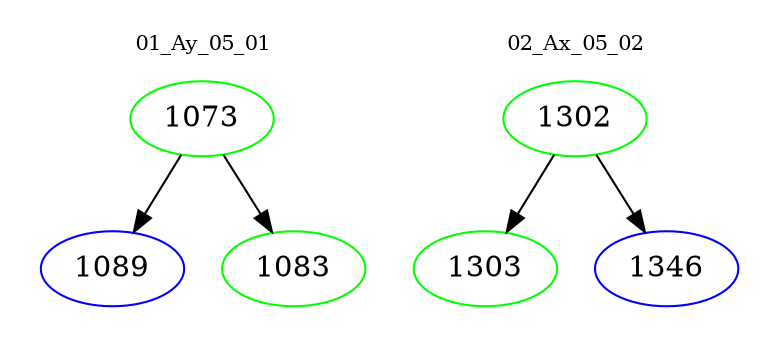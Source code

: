 digraph{
subgraph cluster_0 {
color = white
label = "01_Ay_05_01";
fontsize=10;
T0_1073 [label="1073", color="green"]
T0_1073 -> T0_1089 [color="black"]
T0_1089 [label="1089", color="blue"]
T0_1073 -> T0_1083 [color="black"]
T0_1083 [label="1083", color="green"]
}
subgraph cluster_1 {
color = white
label = "02_Ax_05_02";
fontsize=10;
T1_1302 [label="1302", color="green"]
T1_1302 -> T1_1303 [color="black"]
T1_1303 [label="1303", color="green"]
T1_1302 -> T1_1346 [color="black"]
T1_1346 [label="1346", color="blue"]
}
}
